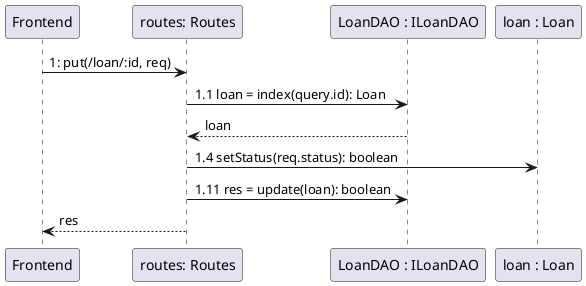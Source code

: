 @startuml es2
skinparam class {
    BackgroundColor Snow
    BorderColor Black
}

Frontend -> "routes: Routes" : 1: put(/loan/:id, req)


"routes: Routes" ->  "LoanDAO : ILoanDAO" : 1.1 loan = index(query.id): Loan
"routes: Routes" <-- "LoanDAO : ILoanDAO" : loan

"routes: Routes" -> "loan : Loan" : 1.4 setStatus(req.status): boolean

"routes: Routes" -> "LoanDAO : ILoanDAO" : 1.11 res = update(loan): boolean

"routes: Routes" --> Frontend : res

@enduml
